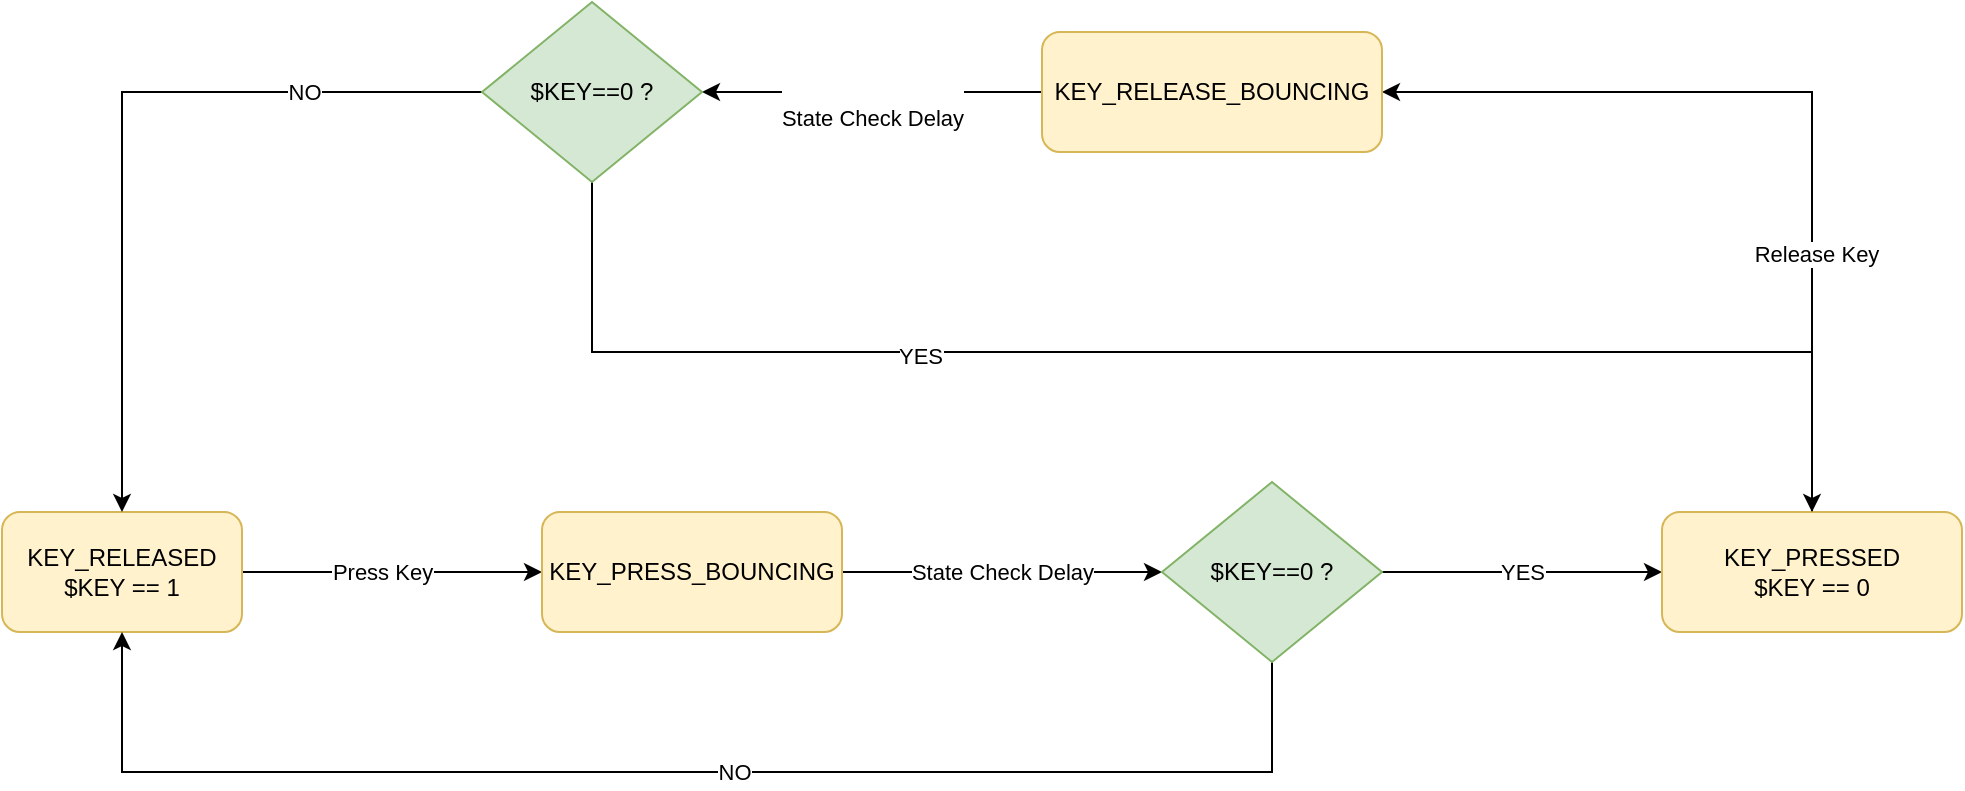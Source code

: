 <mxfile version="13.9.9" type="device"><diagram id="6WTQ0IE14CSBQ9RPkO3W" name="第 1 页"><mxGraphModel dx="1185" dy="678" grid="0" gridSize="10" guides="1" tooltips="1" connect="1" arrows="1" fold="1" page="0" pageScale="1" pageWidth="827" pageHeight="1169" math="0" shadow="0"><root><mxCell id="0"/><mxCell id="1" parent="0"/><mxCell id="CXjUVBjFC_JIbAC7MEw4-3" style="edgeStyle=orthogonalEdgeStyle;rounded=0;orthogonalLoop=1;jettySize=auto;html=1;" edge="1" parent="1" source="CXjUVBjFC_JIbAC7MEw4-1" target="CXjUVBjFC_JIbAC7MEw4-2"><mxGeometry relative="1" as="geometry"/></mxCell><mxCell id="CXjUVBjFC_JIbAC7MEw4-12" value="Press Key" style="edgeLabel;html=1;align=center;verticalAlign=middle;resizable=0;points=[];" vertex="1" connectable="0" parent="CXjUVBjFC_JIbAC7MEw4-3"><mxGeometry x="-0.24" y="-3" relative="1" as="geometry"><mxPoint x="13" y="-3" as="offset"/></mxGeometry></mxCell><mxCell id="CXjUVBjFC_JIbAC7MEw4-1" value="KEY_RELEASED&lt;br&gt;$KEY == 1" style="rounded=1;whiteSpace=wrap;html=1;fillColor=#fff2cc;strokeColor=#d6b656;" vertex="1" parent="1"><mxGeometry x="20" y="310" width="120" height="60" as="geometry"/></mxCell><mxCell id="CXjUVBjFC_JIbAC7MEw4-4" value="State Check Delay" style="edgeStyle=orthogonalEdgeStyle;rounded=0;orthogonalLoop=1;jettySize=auto;html=1;entryX=0;entryY=0.5;entryDx=0;entryDy=0;" edge="1" parent="1" source="CXjUVBjFC_JIbAC7MEw4-2" target="CXjUVBjFC_JIbAC7MEw4-5"><mxGeometry relative="1" as="geometry"><mxPoint x="560" y="340" as="targetPoint"/></mxGeometry></mxCell><mxCell id="CXjUVBjFC_JIbAC7MEw4-2" value="KEY_PRESS_BOUNCING" style="rounded=1;whiteSpace=wrap;html=1;fillColor=#fff2cc;strokeColor=#d6b656;" vertex="1" parent="1"><mxGeometry x="290" y="310" width="150" height="60" as="geometry"/></mxCell><mxCell id="CXjUVBjFC_JIbAC7MEw4-8" value="YES" style="edgeStyle=orthogonalEdgeStyle;rounded=0;orthogonalLoop=1;jettySize=auto;html=1;entryX=0;entryY=0.5;entryDx=0;entryDy=0;" edge="1" parent="1" source="CXjUVBjFC_JIbAC7MEw4-5" target="CXjUVBjFC_JIbAC7MEw4-9"><mxGeometry relative="1" as="geometry"><mxPoint x="810" y="340" as="targetPoint"/></mxGeometry></mxCell><mxCell id="CXjUVBjFC_JIbAC7MEw4-13" style="edgeStyle=orthogonalEdgeStyle;rounded=0;orthogonalLoop=1;jettySize=auto;html=1;entryX=0.5;entryY=1;entryDx=0;entryDy=0;" edge="1" parent="1" source="CXjUVBjFC_JIbAC7MEw4-5" target="CXjUVBjFC_JIbAC7MEw4-1"><mxGeometry relative="1" as="geometry"><Array as="points"><mxPoint x="655" y="440"/><mxPoint x="80" y="440"/></Array></mxGeometry></mxCell><mxCell id="CXjUVBjFC_JIbAC7MEw4-14" value="NO" style="edgeLabel;html=1;align=center;verticalAlign=middle;resizable=0;points=[];" vertex="1" connectable="0" parent="CXjUVBjFC_JIbAC7MEw4-13"><mxGeometry x="-0.074" y="5" relative="1" as="geometry"><mxPoint y="-5.01" as="offset"/></mxGeometry></mxCell><mxCell id="CXjUVBjFC_JIbAC7MEw4-5" value="$KEY==0 ?" style="rhombus;whiteSpace=wrap;html=1;fillColor=#d5e8d4;strokeColor=#82b366;" vertex="1" parent="1"><mxGeometry x="600" y="295" width="110" height="90" as="geometry"/></mxCell><mxCell id="CXjUVBjFC_JIbAC7MEw4-15" style="edgeStyle=orthogonalEdgeStyle;rounded=0;orthogonalLoop=1;jettySize=auto;html=1;entryX=1;entryY=0.5;entryDx=0;entryDy=0;" edge="1" parent="1" source="CXjUVBjFC_JIbAC7MEw4-9" target="CXjUVBjFC_JIbAC7MEw4-11"><mxGeometry relative="1" as="geometry"><Array as="points"><mxPoint x="925" y="100"/></Array></mxGeometry></mxCell><mxCell id="CXjUVBjFC_JIbAC7MEw4-16" value="Release Key" style="edgeLabel;html=1;align=center;verticalAlign=middle;resizable=0;points=[];" vertex="1" connectable="0" parent="CXjUVBjFC_JIbAC7MEw4-15"><mxGeometry x="-0.393" y="-2" relative="1" as="geometry"><mxPoint as="offset"/></mxGeometry></mxCell><mxCell id="CXjUVBjFC_JIbAC7MEw4-9" value="KEY_PRESSED&lt;br&gt;$KEY == 0" style="rounded=1;whiteSpace=wrap;html=1;fillColor=#fff2cc;strokeColor=#d6b656;" vertex="1" parent="1"><mxGeometry x="850" y="310" width="150" height="60" as="geometry"/></mxCell><mxCell id="CXjUVBjFC_JIbAC7MEw4-20" value="&lt;br&gt;&lt;br&gt;&lt;span style=&quot;color: rgb(0 , 0 , 0) ; font-family: &amp;#34;helvetica&amp;#34; ; font-size: 11px ; font-style: normal ; font-weight: 400 ; letter-spacing: normal ; text-align: center ; text-indent: 0px ; text-transform: none ; word-spacing: 0px ; background-color: rgb(255 , 255 , 255) ; display: inline ; float: none&quot;&gt;State Check Delay&lt;/span&gt;&lt;br&gt;" style="edgeStyle=orthogonalEdgeStyle;rounded=0;orthogonalLoop=1;jettySize=auto;html=1;entryX=1;entryY=0.5;entryDx=0;entryDy=0;" edge="1" parent="1" source="CXjUVBjFC_JIbAC7MEw4-11" target="CXjUVBjFC_JIbAC7MEw4-17"><mxGeometry relative="1" as="geometry"/></mxCell><mxCell id="CXjUVBjFC_JIbAC7MEw4-11" value="KEY_RELEASE_BOUNCING" style="rounded=1;whiteSpace=wrap;html=1;fillColor=#fff2cc;strokeColor=#d6b656;" vertex="1" parent="1"><mxGeometry x="540" y="70" width="170" height="60" as="geometry"/></mxCell><mxCell id="CXjUVBjFC_JIbAC7MEw4-18" style="edgeStyle=orthogonalEdgeStyle;rounded=0;orthogonalLoop=1;jettySize=auto;html=1;entryX=0.5;entryY=0;entryDx=0;entryDy=0;" edge="1" parent="1" source="CXjUVBjFC_JIbAC7MEw4-17" target="CXjUVBjFC_JIbAC7MEw4-9"><mxGeometry relative="1" as="geometry"><Array as="points"><mxPoint x="315" y="230"/><mxPoint x="925" y="230"/></Array></mxGeometry></mxCell><mxCell id="CXjUVBjFC_JIbAC7MEw4-19" value="YES" style="edgeLabel;html=1;align=center;verticalAlign=middle;resizable=0;points=[];" vertex="1" connectable="0" parent="CXjUVBjFC_JIbAC7MEw4-18"><mxGeometry x="-0.358" y="-2" relative="1" as="geometry"><mxPoint as="offset"/></mxGeometry></mxCell><mxCell id="CXjUVBjFC_JIbAC7MEw4-21" value="NO" style="edgeStyle=orthogonalEdgeStyle;rounded=0;orthogonalLoop=1;jettySize=auto;html=1;entryX=0.5;entryY=0;entryDx=0;entryDy=0;" edge="1" parent="1" source="CXjUVBjFC_JIbAC7MEw4-17" target="CXjUVBjFC_JIbAC7MEw4-1"><mxGeometry x="-0.538" relative="1" as="geometry"><mxPoint x="1" as="offset"/></mxGeometry></mxCell><mxCell id="CXjUVBjFC_JIbAC7MEw4-17" value="$KEY==0 ?" style="rhombus;whiteSpace=wrap;html=1;fillColor=#d5e8d4;strokeColor=#82b366;" vertex="1" parent="1"><mxGeometry x="260" y="55" width="110" height="90" as="geometry"/></mxCell></root></mxGraphModel></diagram></mxfile>